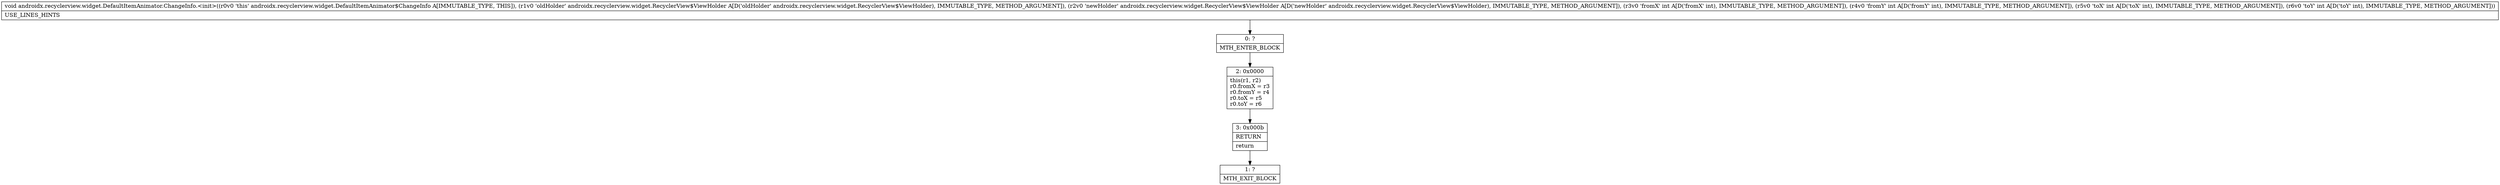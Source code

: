 digraph "CFG forandroidx.recyclerview.widget.DefaultItemAnimator.ChangeInfo.\<init\>(Landroidx\/recyclerview\/widget\/RecyclerView$ViewHolder;Landroidx\/recyclerview\/widget\/RecyclerView$ViewHolder;IIII)V" {
Node_0 [shape=record,label="{0\:\ ?|MTH_ENTER_BLOCK\l}"];
Node_2 [shape=record,label="{2\:\ 0x0000|this(r1, r2)\lr0.fromX = r3\lr0.fromY = r4\lr0.toX = r5\lr0.toY = r6\l}"];
Node_3 [shape=record,label="{3\:\ 0x000b|RETURN\l|return\l}"];
Node_1 [shape=record,label="{1\:\ ?|MTH_EXIT_BLOCK\l}"];
MethodNode[shape=record,label="{void androidx.recyclerview.widget.DefaultItemAnimator.ChangeInfo.\<init\>((r0v0 'this' androidx.recyclerview.widget.DefaultItemAnimator$ChangeInfo A[IMMUTABLE_TYPE, THIS]), (r1v0 'oldHolder' androidx.recyclerview.widget.RecyclerView$ViewHolder A[D('oldHolder' androidx.recyclerview.widget.RecyclerView$ViewHolder), IMMUTABLE_TYPE, METHOD_ARGUMENT]), (r2v0 'newHolder' androidx.recyclerview.widget.RecyclerView$ViewHolder A[D('newHolder' androidx.recyclerview.widget.RecyclerView$ViewHolder), IMMUTABLE_TYPE, METHOD_ARGUMENT]), (r3v0 'fromX' int A[D('fromX' int), IMMUTABLE_TYPE, METHOD_ARGUMENT]), (r4v0 'fromY' int A[D('fromY' int), IMMUTABLE_TYPE, METHOD_ARGUMENT]), (r5v0 'toX' int A[D('toX' int), IMMUTABLE_TYPE, METHOD_ARGUMENT]), (r6v0 'toY' int A[D('toY' int), IMMUTABLE_TYPE, METHOD_ARGUMENT]))  | USE_LINES_HINTS\l}"];
MethodNode -> Node_0;Node_0 -> Node_2;
Node_2 -> Node_3;
Node_3 -> Node_1;
}

